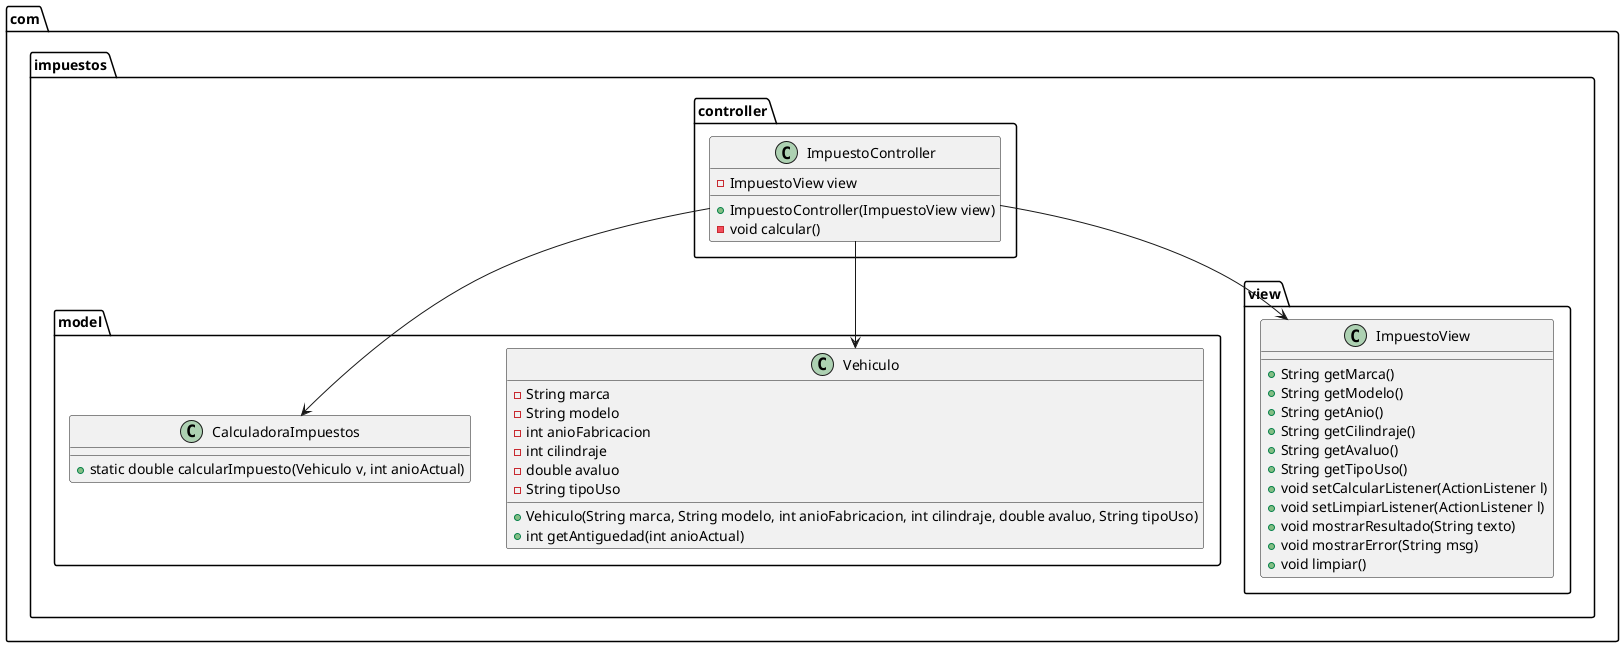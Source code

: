 @startuml
package com.impuestos.model {
  class Vehiculo {
    - String marca
    - String modelo
    - int anioFabricacion
    - int cilindraje
    - double avaluo
    - String tipoUso
    + Vehiculo(String marca, String modelo, int anioFabricacion, int cilindraje, double avaluo, String tipoUso)
    + int getAntiguedad(int anioActual)
  }
  class CalculadoraImpuestos {
    + static double calcularImpuesto(Vehiculo v, int anioActual)
  }
}
package com.impuestos.view {
  class ImpuestoView {
    + String getMarca()
    + String getModelo()
    + String getAnio()
    + String getCilindraje()
    + String getAvaluo()
    + String getTipoUso()
    + void setCalcularListener(ActionListener l)
    + void setLimpiarListener(ActionListener l)
    + void mostrarResultado(String texto)
    + void mostrarError(String msg)
    + void limpiar()
  }
}
package com.impuestos.controller {
  class ImpuestoController {
    - ImpuestoView view
    + ImpuestoController(ImpuestoView view)
    - void calcular()
  }
}
ImpuestoController --> ImpuestoView
ImpuestoController --> Vehiculo
ImpuestoController --> CalculadoraImpuestos
@enduml
